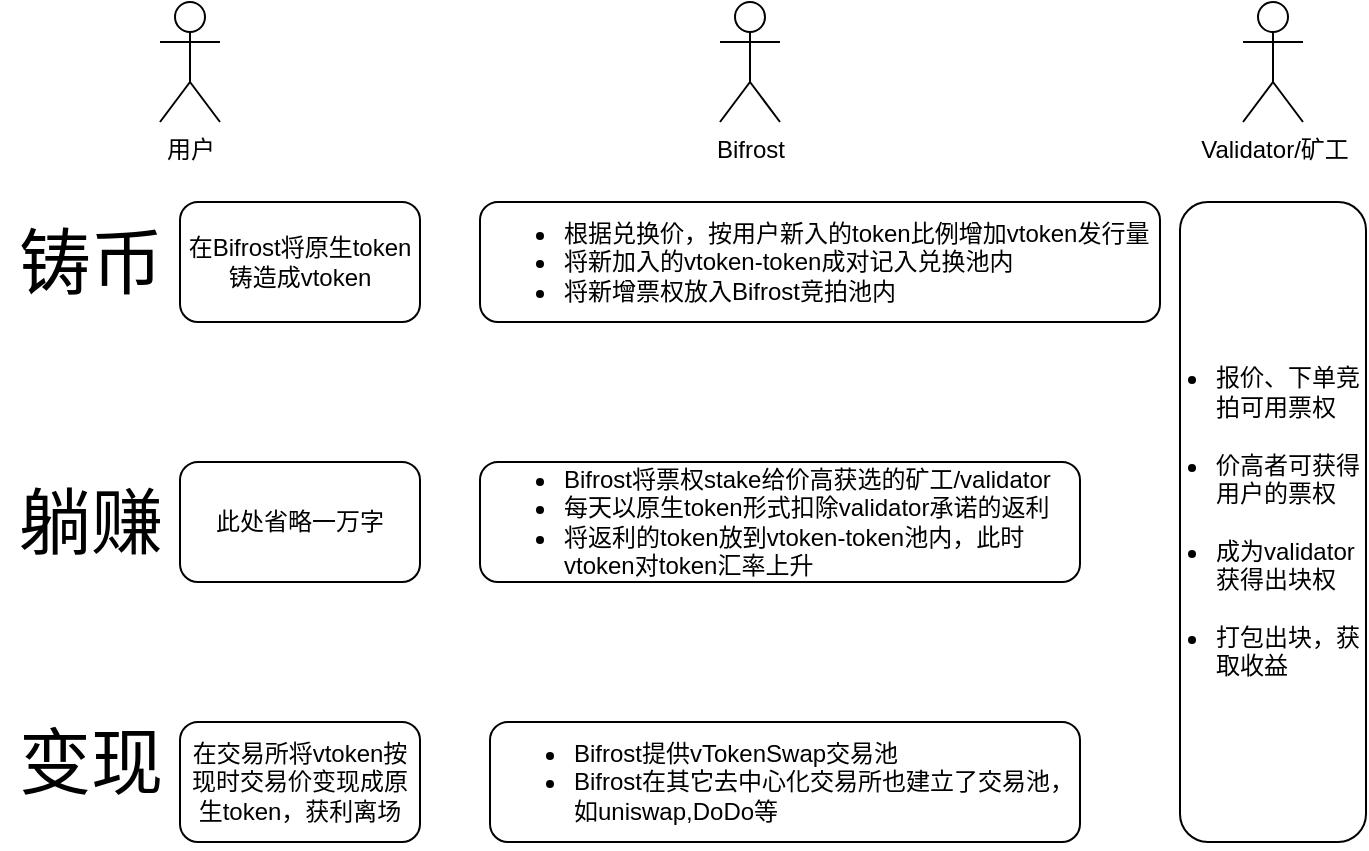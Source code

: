 <mxfile version="13.10.4" type="github">
  <diagram id="olsCMPtqraf0bEt5MY2M" name="第 1 页">
    <mxGraphModel dx="1068" dy="589" grid="1" gridSize="10" guides="1" tooltips="1" connect="1" arrows="1" fold="1" page="1" pageScale="1" pageWidth="827" pageHeight="1169" math="0" shadow="0">
      <root>
        <mxCell id="0" />
        <mxCell id="1" parent="0" />
        <mxCell id="-aLN6X7dPuGZRPEmoPAd-1" value="用户" style="shape=umlActor;verticalLabelPosition=bottom;verticalAlign=top;html=1;outlineConnect=0;" vertex="1" parent="1">
          <mxGeometry x="110" y="30" width="30" height="60" as="geometry" />
        </mxCell>
        <mxCell id="-aLN6X7dPuGZRPEmoPAd-2" value="在Bifrost将原生token铸造成vtoken" style="rounded=1;whiteSpace=wrap;html=1;" vertex="1" parent="1">
          <mxGeometry x="120" y="130" width="120" height="60" as="geometry" />
        </mxCell>
        <mxCell id="-aLN6X7dPuGZRPEmoPAd-3" value="&lt;ul&gt;&lt;li&gt;根据兑换价，按用户新入的token比例增加vtoken发行量&lt;/li&gt;&lt;li&gt;将新加入的vtoken-token成对记入兑换池内&lt;/li&gt;&lt;li&gt;将新增票权放入Bifrost竞拍池内&lt;/li&gt;&lt;/ul&gt;" style="rounded=1;whiteSpace=wrap;html=1;align=left;" vertex="1" parent="1">
          <mxGeometry x="270" y="130" width="340" height="60" as="geometry" />
        </mxCell>
        <mxCell id="-aLN6X7dPuGZRPEmoPAd-4" value="&lt;font style=&quot;font-size: 36px&quot;&gt;铸币&lt;/font&gt;" style="text;html=1;align=center;verticalAlign=middle;resizable=0;points=[];autosize=1;" vertex="1" parent="1">
          <mxGeometry x="30" y="145" width="90" height="30" as="geometry" />
        </mxCell>
        <mxCell id="-aLN6X7dPuGZRPEmoPAd-5" value="Bifrost" style="shape=umlActor;verticalLabelPosition=bottom;verticalAlign=top;html=1;outlineConnect=0;" vertex="1" parent="1">
          <mxGeometry x="390" y="30" width="30" height="60" as="geometry" />
        </mxCell>
        <mxCell id="-aLN6X7dPuGZRPEmoPAd-6" value="此处省略一万字" style="rounded=1;whiteSpace=wrap;html=1;" vertex="1" parent="1">
          <mxGeometry x="120" y="260" width="120" height="60" as="geometry" />
        </mxCell>
        <mxCell id="-aLN6X7dPuGZRPEmoPAd-7" value="&lt;ul&gt;&lt;li&gt;&lt;span&gt;Bifrost将票权stake给价高获选的矿工/validator&lt;/span&gt;&lt;br&gt;&lt;/li&gt;&lt;li&gt;每天以原生token形式扣除validator承诺的返利&lt;/li&gt;&lt;li&gt;将返利的token放到vtoken-token池内，此时vtoken对token汇率上升&lt;/li&gt;&lt;/ul&gt;" style="rounded=1;whiteSpace=wrap;html=1;align=left;" vertex="1" parent="1">
          <mxGeometry x="270" y="260" width="300" height="60" as="geometry" />
        </mxCell>
        <mxCell id="-aLN6X7dPuGZRPEmoPAd-8" value="&lt;span style=&quot;font-size: 36px&quot;&gt;躺赚&lt;/span&gt;" style="text;html=1;align=center;verticalAlign=middle;resizable=0;points=[];autosize=1;" vertex="1" parent="1">
          <mxGeometry x="30" y="275" width="90" height="30" as="geometry" />
        </mxCell>
        <mxCell id="-aLN6X7dPuGZRPEmoPAd-9" value="Validator/矿工" style="shape=umlActor;verticalLabelPosition=bottom;verticalAlign=top;html=1;outlineConnect=0;" vertex="1" parent="1">
          <mxGeometry x="651.5" y="30" width="30" height="60" as="geometry" />
        </mxCell>
        <mxCell id="-aLN6X7dPuGZRPEmoPAd-10" value="在交易所将vtoken按现时交易价变现成原生token，获利离场" style="rounded=1;whiteSpace=wrap;html=1;" vertex="1" parent="1">
          <mxGeometry x="120" y="390" width="120" height="60" as="geometry" />
        </mxCell>
        <mxCell id="-aLN6X7dPuGZRPEmoPAd-11" value="&lt;ul&gt;&lt;li&gt;Bifrost提供vTokenSwap交易池&lt;/li&gt;&lt;li&gt;Bifrost在其它去中心化交易所也建立了交易池，如uniswap,DoDo等&lt;/li&gt;&lt;/ul&gt;" style="rounded=1;whiteSpace=wrap;html=1;align=left;" vertex="1" parent="1">
          <mxGeometry x="275" y="390" width="295" height="60" as="geometry" />
        </mxCell>
        <mxCell id="-aLN6X7dPuGZRPEmoPAd-12" value="&lt;span style=&quot;font-size: 36px&quot;&gt;变现&lt;/span&gt;" style="text;html=1;align=center;verticalAlign=middle;resizable=0;points=[];autosize=1;" vertex="1" parent="1">
          <mxGeometry x="30" y="395" width="90" height="30" as="geometry" />
        </mxCell>
        <mxCell id="-aLN6X7dPuGZRPEmoPAd-21" value="&lt;ul&gt;&lt;li&gt;&lt;span&gt;报价、下单竞拍可用票权&lt;br&gt;&lt;br&gt;&lt;/span&gt;&lt;/li&gt;&lt;li&gt;价高者可获得用户的票权&lt;br&gt;&lt;br&gt;&lt;/li&gt;&lt;li&gt;成为validator获得出块权&lt;br&gt;&lt;br&gt;&lt;/li&gt;&lt;li&gt;打包出块，获取收益&lt;/li&gt;&lt;/ul&gt;" style="rounded=1;whiteSpace=wrap;html=1;align=left;spacingLeft=-24;" vertex="1" parent="1">
          <mxGeometry x="620" y="130" width="93" height="320" as="geometry" />
        </mxCell>
      </root>
    </mxGraphModel>
  </diagram>
</mxfile>
